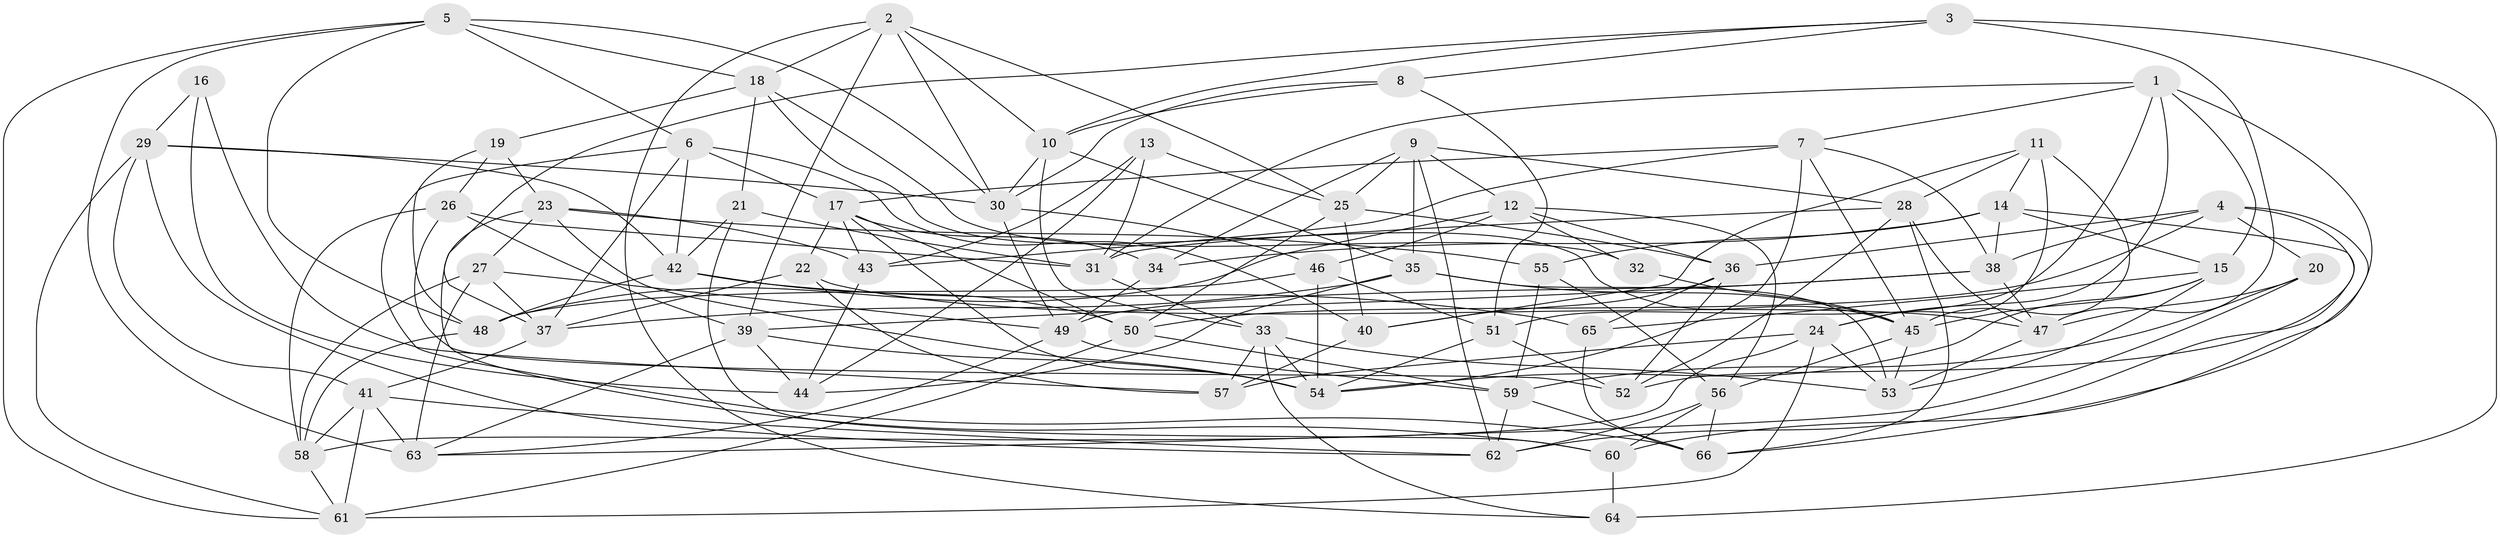 // original degree distribution, {4: 1.0}
// Generated by graph-tools (version 1.1) at 2025/03/03/09/25 03:03:10]
// undirected, 66 vertices, 182 edges
graph export_dot {
graph [start="1"]
  node [color=gray90,style=filled];
  1;
  2;
  3;
  4;
  5;
  6;
  7;
  8;
  9;
  10;
  11;
  12;
  13;
  14;
  15;
  16;
  17;
  18;
  19;
  20;
  21;
  22;
  23;
  24;
  25;
  26;
  27;
  28;
  29;
  30;
  31;
  32;
  33;
  34;
  35;
  36;
  37;
  38;
  39;
  40;
  41;
  42;
  43;
  44;
  45;
  46;
  47;
  48;
  49;
  50;
  51;
  52;
  53;
  54;
  55;
  56;
  57;
  58;
  59;
  60;
  61;
  62;
  63;
  64;
  65;
  66;
  1 -- 7 [weight=1.0];
  1 -- 15 [weight=1.0];
  1 -- 24 [weight=1.0];
  1 -- 31 [weight=1.0];
  1 -- 51 [weight=1.0];
  1 -- 60 [weight=1.0];
  2 -- 10 [weight=1.0];
  2 -- 18 [weight=1.0];
  2 -- 25 [weight=1.0];
  2 -- 30 [weight=1.0];
  2 -- 39 [weight=1.0];
  2 -- 64 [weight=1.0];
  3 -- 8 [weight=1.0];
  3 -- 10 [weight=1.0];
  3 -- 37 [weight=1.0];
  3 -- 47 [weight=1.0];
  3 -- 64 [weight=2.0];
  4 -- 20 [weight=1.0];
  4 -- 36 [weight=1.0];
  4 -- 38 [weight=1.0];
  4 -- 50 [weight=1.0];
  4 -- 52 [weight=1.0];
  4 -- 66 [weight=1.0];
  5 -- 6 [weight=1.0];
  5 -- 18 [weight=1.0];
  5 -- 30 [weight=1.0];
  5 -- 48 [weight=1.0];
  5 -- 61 [weight=1.0];
  5 -- 63 [weight=1.0];
  6 -- 17 [weight=1.0];
  6 -- 37 [weight=1.0];
  6 -- 40 [weight=1.0];
  6 -- 42 [weight=1.0];
  6 -- 66 [weight=1.0];
  7 -- 17 [weight=1.0];
  7 -- 38 [weight=1.0];
  7 -- 43 [weight=1.0];
  7 -- 45 [weight=1.0];
  7 -- 54 [weight=1.0];
  8 -- 10 [weight=1.0];
  8 -- 30 [weight=1.0];
  8 -- 51 [weight=1.0];
  9 -- 12 [weight=1.0];
  9 -- 25 [weight=1.0];
  9 -- 28 [weight=1.0];
  9 -- 34 [weight=1.0];
  9 -- 35 [weight=1.0];
  9 -- 62 [weight=1.0];
  10 -- 30 [weight=1.0];
  10 -- 33 [weight=1.0];
  10 -- 35 [weight=1.0];
  11 -- 14 [weight=1.0];
  11 -- 24 [weight=1.0];
  11 -- 28 [weight=1.0];
  11 -- 40 [weight=1.0];
  11 -- 45 [weight=2.0];
  12 -- 32 [weight=1.0];
  12 -- 36 [weight=1.0];
  12 -- 46 [weight=1.0];
  12 -- 48 [weight=1.0];
  12 -- 56 [weight=1.0];
  13 -- 25 [weight=1.0];
  13 -- 31 [weight=1.0];
  13 -- 43 [weight=1.0];
  13 -- 44 [weight=1.0];
  14 -- 15 [weight=1.0];
  14 -- 34 [weight=1.0];
  14 -- 38 [weight=1.0];
  14 -- 55 [weight=1.0];
  14 -- 62 [weight=1.0];
  15 -- 45 [weight=1.0];
  15 -- 53 [weight=1.0];
  15 -- 54 [weight=1.0];
  15 -- 65 [weight=1.0];
  16 -- 29 [weight=1.0];
  16 -- 44 [weight=2.0];
  16 -- 57 [weight=1.0];
  17 -- 22 [weight=1.0];
  17 -- 34 [weight=1.0];
  17 -- 43 [weight=1.0];
  17 -- 50 [weight=1.0];
  17 -- 54 [weight=2.0];
  18 -- 19 [weight=1.0];
  18 -- 21 [weight=1.0];
  18 -- 32 [weight=1.0];
  18 -- 45 [weight=1.0];
  19 -- 23 [weight=1.0];
  19 -- 26 [weight=1.0];
  19 -- 48 [weight=1.0];
  20 -- 47 [weight=1.0];
  20 -- 59 [weight=1.0];
  20 -- 63 [weight=1.0];
  21 -- 31 [weight=1.0];
  21 -- 42 [weight=1.0];
  21 -- 60 [weight=1.0];
  22 -- 37 [weight=1.0];
  22 -- 47 [weight=1.0];
  22 -- 57 [weight=1.0];
  23 -- 27 [weight=2.0];
  23 -- 43 [weight=2.0];
  23 -- 54 [weight=1.0];
  23 -- 55 [weight=1.0];
  23 -- 60 [weight=1.0];
  24 -- 53 [weight=1.0];
  24 -- 57 [weight=1.0];
  24 -- 58 [weight=1.0];
  24 -- 61 [weight=1.0];
  25 -- 36 [weight=1.0];
  25 -- 40 [weight=1.0];
  25 -- 50 [weight=1.0];
  26 -- 31 [weight=1.0];
  26 -- 39 [weight=1.0];
  26 -- 52 [weight=2.0];
  26 -- 58 [weight=1.0];
  27 -- 37 [weight=1.0];
  27 -- 49 [weight=1.0];
  27 -- 58 [weight=1.0];
  27 -- 63 [weight=1.0];
  28 -- 31 [weight=1.0];
  28 -- 47 [weight=1.0];
  28 -- 52 [weight=1.0];
  28 -- 66 [weight=1.0];
  29 -- 30 [weight=1.0];
  29 -- 41 [weight=1.0];
  29 -- 42 [weight=1.0];
  29 -- 61 [weight=1.0];
  29 -- 62 [weight=1.0];
  30 -- 46 [weight=2.0];
  30 -- 49 [weight=1.0];
  31 -- 33 [weight=1.0];
  32 -- 45 [weight=2.0];
  33 -- 53 [weight=1.0];
  33 -- 54 [weight=1.0];
  33 -- 57 [weight=1.0];
  33 -- 64 [weight=1.0];
  34 -- 49 [weight=1.0];
  35 -- 37 [weight=1.0];
  35 -- 44 [weight=1.0];
  35 -- 45 [weight=1.0];
  35 -- 53 [weight=1.0];
  36 -- 40 [weight=1.0];
  36 -- 52 [weight=1.0];
  36 -- 65 [weight=1.0];
  37 -- 41 [weight=1.0];
  38 -- 39 [weight=1.0];
  38 -- 47 [weight=1.0];
  38 -- 49 [weight=1.0];
  39 -- 44 [weight=1.0];
  39 -- 54 [weight=1.0];
  39 -- 63 [weight=1.0];
  40 -- 57 [weight=2.0];
  41 -- 58 [weight=1.0];
  41 -- 61 [weight=1.0];
  41 -- 62 [weight=1.0];
  41 -- 63 [weight=1.0];
  42 -- 48 [weight=1.0];
  42 -- 50 [weight=1.0];
  42 -- 65 [weight=1.0];
  43 -- 44 [weight=1.0];
  45 -- 53 [weight=1.0];
  45 -- 56 [weight=1.0];
  46 -- 48 [weight=1.0];
  46 -- 51 [weight=1.0];
  46 -- 54 [weight=1.0];
  47 -- 53 [weight=1.0];
  48 -- 58 [weight=1.0];
  49 -- 59 [weight=1.0];
  49 -- 63 [weight=1.0];
  50 -- 59 [weight=1.0];
  50 -- 61 [weight=1.0];
  51 -- 52 [weight=1.0];
  51 -- 54 [weight=2.0];
  55 -- 56 [weight=1.0];
  55 -- 59 [weight=1.0];
  56 -- 60 [weight=1.0];
  56 -- 62 [weight=1.0];
  56 -- 66 [weight=1.0];
  58 -- 61 [weight=1.0];
  59 -- 62 [weight=1.0];
  59 -- 66 [weight=1.0];
  60 -- 64 [weight=2.0];
  65 -- 66 [weight=1.0];
}
